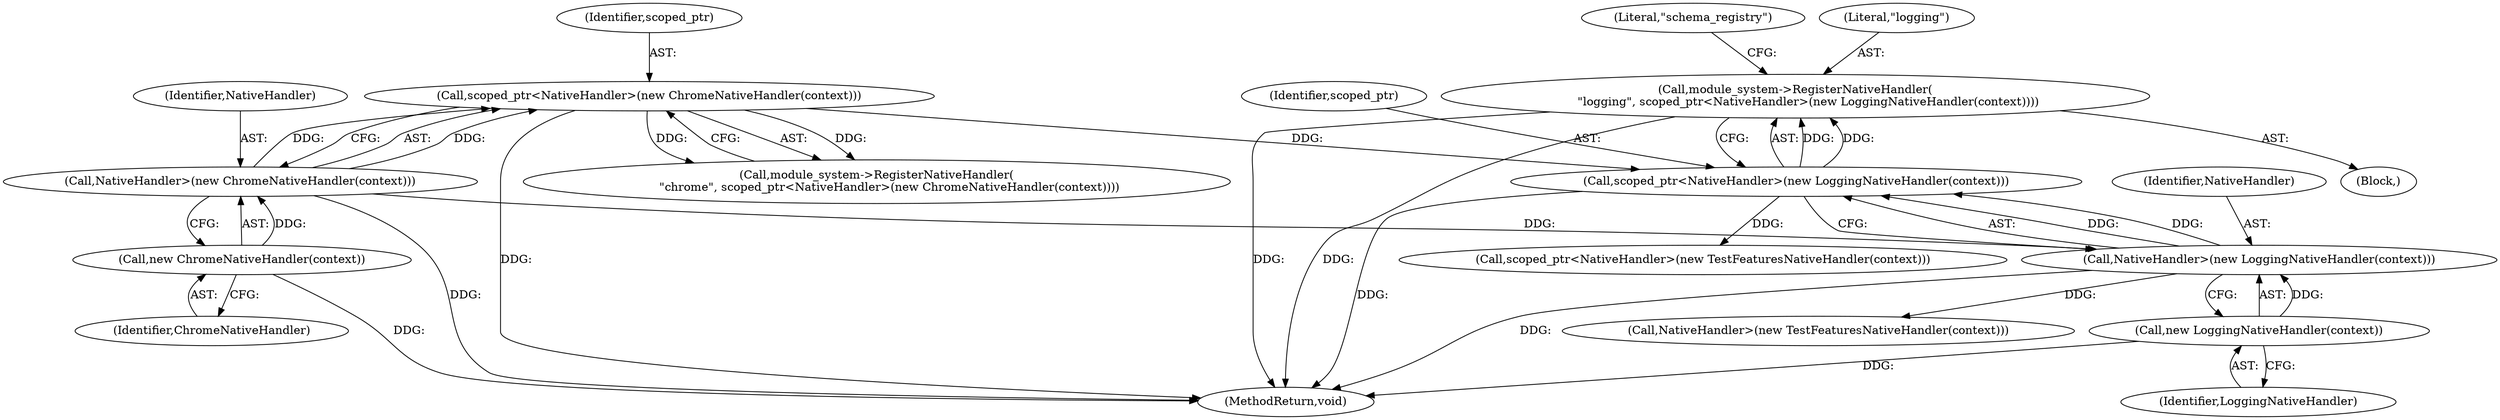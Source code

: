 digraph "0_Chrome_c0569cc04741cccf6548c2169fcc1609d958523f_3@API" {
"1000115" [label="(Call,module_system->RegisterNativeHandler(\n       \"logging\", scoped_ptr<NativeHandler>(new LoggingNativeHandler(context))))"];
"1000117" [label="(Call,scoped_ptr<NativeHandler>(new LoggingNativeHandler(context)))"];
"1000109" [label="(Call,scoped_ptr<NativeHandler>(new ChromeNativeHandler(context)))"];
"1000111" [label="(Call,NativeHandler>(new ChromeNativeHandler(context)))"];
"1000113" [label="(Call,new ChromeNativeHandler(context))"];
"1000119" [label="(Call,NativeHandler>(new LoggingNativeHandler(context)))"];
"1000121" [label="(Call,new LoggingNativeHandler(context))"];
"1000106" [label="(Block,)"];
"1000110" [label="(Identifier,scoped_ptr)"];
"1000111" [label="(Call,NativeHandler>(new ChromeNativeHandler(context)))"];
"1000118" [label="(Identifier,scoped_ptr)"];
"1000130" [label="(Call,NativeHandler>(new TestFeaturesNativeHandler(context)))"];
"1000112" [label="(Identifier,NativeHandler)"];
"1000303" [label="(MethodReturn,void)"];
"1000122" [label="(Identifier,LoggingNativeHandler)"];
"1000128" [label="(Call,scoped_ptr<NativeHandler>(new TestFeaturesNativeHandler(context)))"];
"1000107" [label="(Call,module_system->RegisterNativeHandler(\n       \"chrome\", scoped_ptr<NativeHandler>(new ChromeNativeHandler(context))))"];
"1000115" [label="(Call,module_system->RegisterNativeHandler(\n       \"logging\", scoped_ptr<NativeHandler>(new LoggingNativeHandler(context))))"];
"1000116" [label="(Literal,\"logging\")"];
"1000124" [label="(Literal,\"schema_registry\")"];
"1000117" [label="(Call,scoped_ptr<NativeHandler>(new LoggingNativeHandler(context)))"];
"1000113" [label="(Call,new ChromeNativeHandler(context))"];
"1000114" [label="(Identifier,ChromeNativeHandler)"];
"1000121" [label="(Call,new LoggingNativeHandler(context))"];
"1000119" [label="(Call,NativeHandler>(new LoggingNativeHandler(context)))"];
"1000120" [label="(Identifier,NativeHandler)"];
"1000109" [label="(Call,scoped_ptr<NativeHandler>(new ChromeNativeHandler(context)))"];
"1000115" -> "1000106"  [label="AST: "];
"1000115" -> "1000117"  [label="CFG: "];
"1000116" -> "1000115"  [label="AST: "];
"1000117" -> "1000115"  [label="AST: "];
"1000124" -> "1000115"  [label="CFG: "];
"1000115" -> "1000303"  [label="DDG: "];
"1000115" -> "1000303"  [label="DDG: "];
"1000117" -> "1000115"  [label="DDG: "];
"1000117" -> "1000115"  [label="DDG: "];
"1000117" -> "1000119"  [label="CFG: "];
"1000118" -> "1000117"  [label="AST: "];
"1000119" -> "1000117"  [label="AST: "];
"1000117" -> "1000303"  [label="DDG: "];
"1000109" -> "1000117"  [label="DDG: "];
"1000119" -> "1000117"  [label="DDG: "];
"1000119" -> "1000117"  [label="DDG: "];
"1000117" -> "1000128"  [label="DDG: "];
"1000109" -> "1000107"  [label="AST: "];
"1000109" -> "1000111"  [label="CFG: "];
"1000110" -> "1000109"  [label="AST: "];
"1000111" -> "1000109"  [label="AST: "];
"1000107" -> "1000109"  [label="CFG: "];
"1000109" -> "1000303"  [label="DDG: "];
"1000109" -> "1000107"  [label="DDG: "];
"1000109" -> "1000107"  [label="DDG: "];
"1000111" -> "1000109"  [label="DDG: "];
"1000111" -> "1000109"  [label="DDG: "];
"1000111" -> "1000113"  [label="CFG: "];
"1000112" -> "1000111"  [label="AST: "];
"1000113" -> "1000111"  [label="AST: "];
"1000111" -> "1000303"  [label="DDG: "];
"1000113" -> "1000111"  [label="DDG: "];
"1000111" -> "1000119"  [label="DDG: "];
"1000113" -> "1000114"  [label="CFG: "];
"1000114" -> "1000113"  [label="AST: "];
"1000113" -> "1000303"  [label="DDG: "];
"1000119" -> "1000121"  [label="CFG: "];
"1000120" -> "1000119"  [label="AST: "];
"1000121" -> "1000119"  [label="AST: "];
"1000119" -> "1000303"  [label="DDG: "];
"1000121" -> "1000119"  [label="DDG: "];
"1000119" -> "1000130"  [label="DDG: "];
"1000121" -> "1000122"  [label="CFG: "];
"1000122" -> "1000121"  [label="AST: "];
"1000121" -> "1000303"  [label="DDG: "];
}
